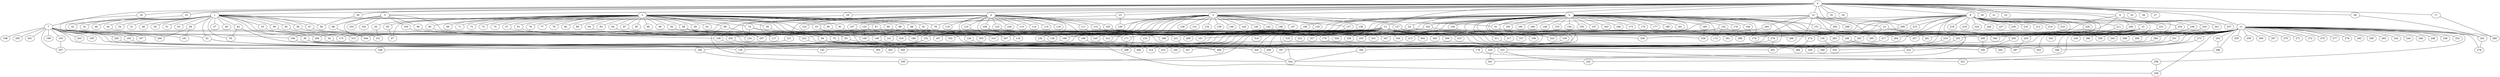 
graph graphname {
    0 -- 1
0 -- 2
0 -- 3
0 -- 4
0 -- 5
0 -- 6
0 -- 7
0 -- 8
0 -- 9
0 -- 10
0 -- 11
0 -- 12
0 -- 13
0 -- 14
0 -- 15
0 -- 16
0 -- 17
0 -- 18
0 -- 19
0 -- 20
0 -- 21
0 -- 22
0 -- 23
0 -- 24
0 -- 25
0 -- 26
0 -- 27
0 -- 28
0 -- 29
0 -- 30
1 -- 31
1 -- 32
1 -- 33
1 -- 34
1 -- 35
1 -- 36
1 -- 37
1 -- 38
1 -- 39
1 -- 40
1 -- 41
1 -- 42
1 -- 43
1 -- 44
1 -- 45
1 -- 46
1 -- 47
1 -- 48
1 -- 49
1 -- 50
1 -- 51
1 -- 52
1 -- 53
1 -- 54
1 -- 55
1 -- 56
2 -- 57
2 -- 58
2 -- 59
2 -- 60
2 -- 61
2 -- 62
2 -- 63
2 -- 64
2 -- 65
2 -- 66
2 -- 67
2 -- 68
2 -- 69
2 -- 70
2 -- 71
2 -- 72
2 -- 73
2 -- 74
2 -- 75
2 -- 76
2 -- 77
2 -- 78
2 -- 79
2 -- 80
2 -- 81
2 -- 82
2 -- 83
2 -- 84
2 -- 85
2 -- 86
2 -- 87
2 -- 88
2 -- 89
2 -- 90
2 -- 91
2 -- 92
2 -- 93
2 -- 94
2 -- 95
2 -- 96
2 -- 97
3 -- 98
3 -- 99
3 -- 100
3 -- 101
3 -- 102
3 -- 103
3 -- 250
4 -- 104
4 -- 105
4 -- 106
4 -- 107
4 -- 108
4 -- 109
4 -- 110
4 -- 111
4 -- 112
4 -- 113
4 -- 114
4 -- 115
4 -- 116
4 -- 117
4 -- 118
4 -- 119
4 -- 120
4 -- 121
4 -- 122
4 -- 123
4 -- 124
4 -- 125
4 -- 126
5 -- 128
5 -- 130
5 -- 131
5 -- 132
5 -- 133
5 -- 134
5 -- 129
5 -- 136
5 -- 137
5 -- 138
5 -- 139
5 -- 140
5 -- 141
5 -- 142
5 -- 143
5 -- 144
5 -- 145
5 -- 146
5 -- 147
5 -- 148
5 -- 135
5 -- 127
5 -- 188
6 -- 149
6 -- 150
6 -- 151
6 -- 152
6 -- 153
6 -- 154
6 -- 155
6 -- 156
6 -- 157
6 -- 158
6 -- 159
6 -- 160
6 -- 161
6 -- 162
6 -- 163
6 -- 164
6 -- 165
6 -- 166
6 -- 167
6 -- 168
6 -- 169
6 -- 170
6 -- 171
6 -- 172
6 -- 173
6 -- 174
6 -- 175
6 -- 176
6 -- 177
6 -- 178
6 -- 179
6 -- 180
6 -- 181
6 -- 182
6 -- 183
6 -- 184
6 -- 185
6 -- 186
6 -- 187
6 -- 188
6 -- 189
6 -- 190
6 -- 41
6 -- 253
7 -- 192
7 -- 194
7 -- 195
7 -- 196
7 -- 197
7 -- 198
7 -- 193
7 -- 200
7 -- 201
7 -- 202
7 -- 199
7 -- 204
7 -- 205
7 -- 206
7 -- 207
7 -- 208
7 -- 203
7 -- 191
7 -- 305
8 -- 209
8 -- 210
8 -- 211
8 -- 212
8 -- 213
8 -- 214
8 -- 215
8 -- 216
8 -- 217
8 -- 218
8 -- 219
8 -- 220
8 -- 221
8 -- 222
8 -- 223
8 -- 224
8 -- 225
8 -- 226
8 -- 227
8 -- 228
8 -- 229
8 -- 230
8 -- 231
8 -- 232
8 -- 233
8 -- 234
8 -- 41
8 -- 335
9 -- 235
9 -- 236
9 -- 237
9 -- 238
9 -- 239
9 -- 240
9 -- 241
9 -- 179
10 -- 168
11 -- 256
11 -- 258
11 -- 259
11 -- 260
11 -- 261
11 -- 262
11 -- 257
11 -- 264
11 -- 265
11 -- 266
11 -- 267
11 -- 268
11 -- 269
11 -- 270
11 -- 271
11 -- 272
11 -- 273
11 -- 274
11 -- 275
11 -- 276
11 -- 277
11 -- 278
11 -- 279
11 -- 280
11 -- 281
11 -- 282
11 -- 283
11 -- 284
11 -- 285
11 -- 286
11 -- 287
11 -- 288
11 -- 289
11 -- 290
11 -- 263
11 -- 242
11 -- 243
11 -- 244
11 -- 245
11 -- 246
11 -- 247
11 -- 248
11 -- 249
11 -- 250
11 -- 251
11 -- 252
11 -- 253
11 -- 254
11 -- 255
12 -- 291
12 -- 292
12 -- 293
12 -- 294
12 -- 295
12 -- 296
12 -- 297
12 -- 298
12 -- 299
12 -- 33
13 -- 300
13 -- 301
13 -- 302
13 -- 303
13 -- 304
13 -- 305
13 -- 306
13 -- 307
13 -- 308
13 -- 309
13 -- 310
13 -- 311
13 -- 312
13 -- 313
13 -- 314
13 -- 315
13 -- 316
13 -- 317
13 -- 318
13 -- 319
13 -- 320
13 -- 321
13 -- 322
13 -- 323
13 -- 324
13 -- 325
13 -- 326
13 -- 327
13 -- 328
13 -- 329
13 -- 330
13 -- 331
13 -- 332
13 -- 333
13 -- 334
13 -- 335
13 -- 336
13 -- 337
13 -- 338
14 -- 339
14 -- 340
14 -- 341
14 -- 295
15 -- 342
15 -- 343
15 -- 344
15 -- 345
15 -- 346
15 -- 347
15 -- 348
15 -- 349
15 -- 229
16 -- 209
17 -- 280
19 -- 197
23 -- 78
23 -- 130
24 -- 283
24 -- 109
28 -- 261
29 -- 194
30 -- 56
33 -- 83
33 -- 141
34 -- 320
35 -- 175
36 -- 165
36 -- 308
36 -- 336
38 -- 188
39 -- 313
41 -- 257
41 -- 300
43 -- 55
43 -- 296
44 -- 52
45 -- 344
47 -- 286
49 -- 191
49 -- 204
52 -- 135
52 -- 143
57 -- 108
59 -- 84
61 -- 117
63 -- 101
64 -- 319
64 -- 332
65 -- 97
66 -- 307
66 -- 178
67 -- 269
68 -- 289
68 -- 221
68 -- 310
68 -- 148
70 -- 291
74 -- 289
74 -- 124
74 -- 109
80 -- 324
80 -- 297
81 -- 245
83 -- 220
84 -- 300
84 -- 349
84 -- 262
84 -- 176
85 -- 297
86 -- 276
86 -- 287
87 -- 303
88 -- 347
88 -- 335
90 -- 167
91 -- 266
92 -- 186
94 -- 158
98 -- 344
99 -- 323
100 -- 124
105 -- 213
105 -- 274
105 -- 308
106 -- 136
106 -- 116
107 -- 338
107 -- 171
108 -- 302
109 -- 187
110 -- 307
111 -- 245
112 -- 296
112 -- 339
120 -- 247
121 -- 207
122 -- 323
123 -- 312
125 -- 158
125 -- 345
125 -- 132
126 -- 300
127 -- 169
129 -- 269
132 -- 196
132 -- 305
133 -- 306
137 -- 161
138 -- 161
142 -- 168
142 -- 239
148 -- 247
150 -- 317
151 -- 265
152 -- 172
152 -- 281
152 -- 337
156 -- 333
158 -- 314
159 -- 320
160 -- 206
162 -- 202
162 -- 264
164 -- 179
168 -- 208
170 -- 286
171 -- 296
176 -- 256
178 -- 225
184 -- 324
185 -- 239
189 -- 287
192 -- 223
193 -- 207
194 -- 306
196 -- 330
202 -- 320
205 -- 314
209 -- 301
210 -- 289
211 -- 229
215 -- 292
217 -- 314
220 -- 341
221 -- 247
222 -- 324
225 -- 232
228 -- 299
229 -- 287
231 -- 238
234 -- 243
235 -- 250
235 -- 290
236 -- 348
236 -- 268
240 -- 340
245 -- 258
251 -- 336
253 -- 333
254 -- 288
256 -- 258
261 -- 278
265 -- 336
273 -- 346
274 -- 289
276 -- 291
276 -- 320
284 -- 308
288 -- 321
292 -- 326
294 -- 325
299 -- 336
311 -- 343
320 -- 324
323 -- 338

}
